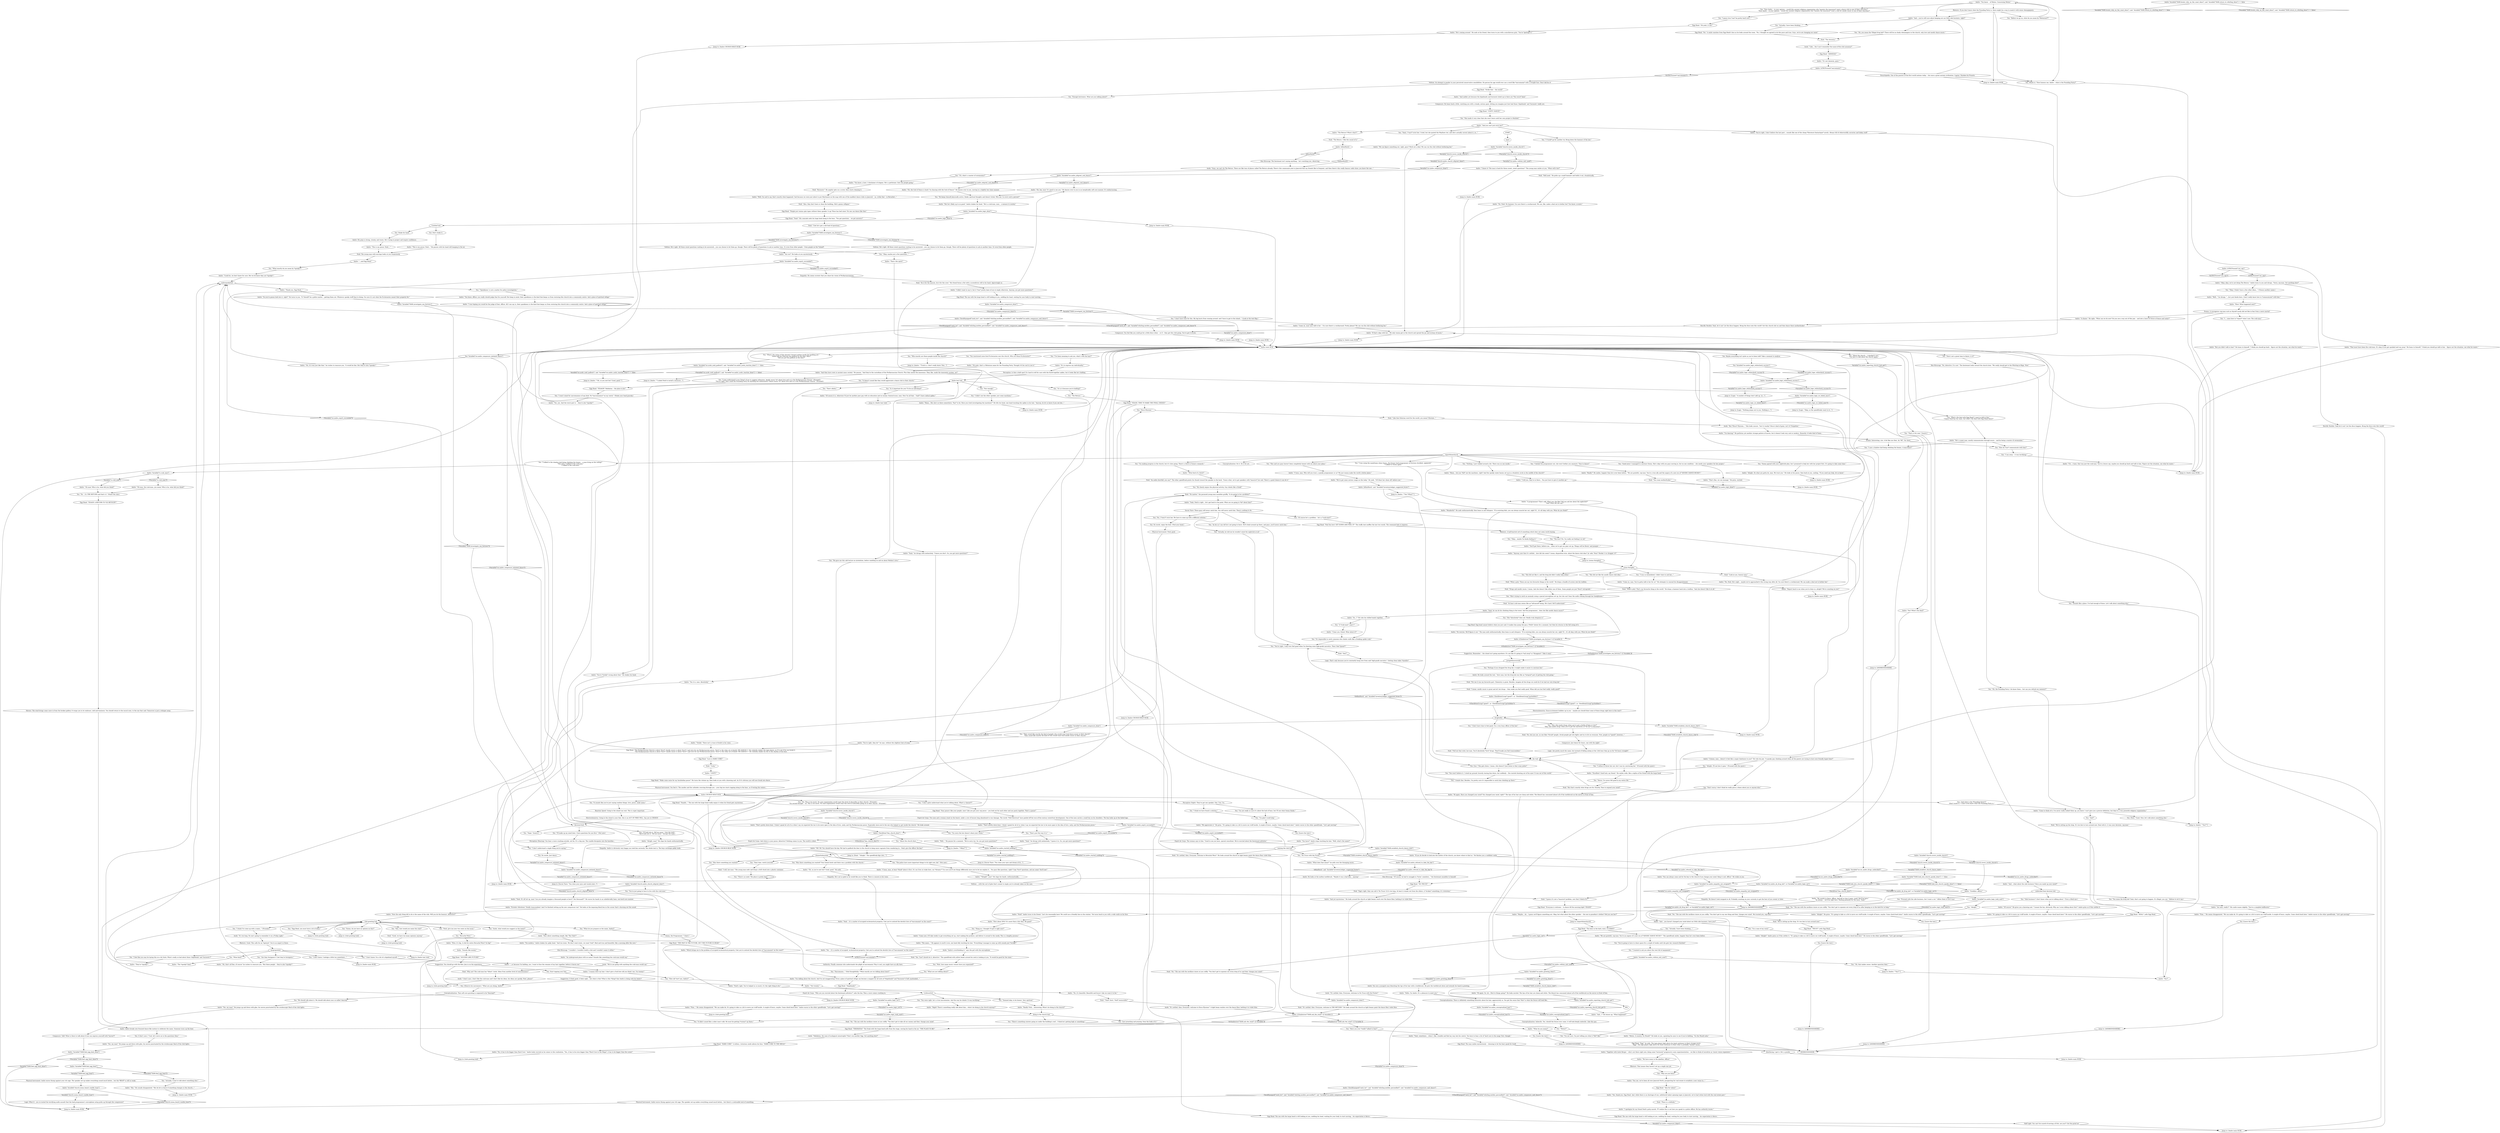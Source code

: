 # ICE / ANDRE
# Talking to the speedfreaks' leader
# ==================================================
digraph G {
	  0 [label="START"];
	  1 [label="input"];
	  2 [label="Andre: \"Come on, man. You've gotta talk to her for us!\" He attempts to conceal his disappointment."];
	  3 [label="Andre: \"Oh, so you've met her? Good, good.\" He nods."];
	  4 [label="Andre: \"And... you haven't changed your mind about our little side business, have you?\""];
	  5 [label="You: \"I think I've come up with a name...\" (Proceed.)"];
	  6 [label="Acele: \"Like... the I-can't-remember-the-name-of-the-club amnesia?\""];
	  7 [label="Acele: \"Andre's overthinking it,\" says the girl with the microphone."];
	  8 [label="Acele: \"It's settled, then. Everyone, welcome to Disco Elysium!\" A light beam washes over the dance floor, bathing it in violet blue."];
	  9 [label="You: \"We should talk about it. We should talk about your so-called 'dancing'.\""];
	  10 [label="Egg Head: \"Make some noise for my Insulindian posse!\" He turns the volume up, then looks at you with a knowing nod. As if it's obvious you will now break into dance."];
	  11 [label="You: Maybe everything isn't quite as you've been told? Take a moment to analyse."];
	  12 [label="You: Variable[\"ice.andre_logic_whitecheck_success\"]"];
	  13 [label="Variable[\"ice.andre_logic_whitecheck_success\"]", shape=diamond];
	  14 [label="!(Variable[\"ice.andre_logic_whitecheck_success\"])", shape=diamond];
	  15 [label="You: \"I've been meaning to ask you, what's with the hair?\""];
	  16 [label="Jump to: [Andre: \"\"Mhm?\"\"]"];
	  17 [label="Egg Head: The one with the large head is still looking at you, nodding his head, waiting for your body to start moving... his expectation is fierce..."];
	  18 [label="Andre: Variable[\"TASK.investigate_sea_fortress\"]"];
	  19 [label="Variable[\"TASK.investigate_sea_fortress\"]", shape=diamond];
	  20 [label="!(Variable[\"TASK.investigate_sea_fortress\"])", shape=diamond];
	  21 [label="drughubbo"];
	  22 [label="Noid: \"The Return. I like the sound of it.\""];
	  23 [label="Andre: IsTaskActive(\"TASK.ask_the_wind\")--[[ Variable[ ]]"];
	  24 [label="IsTaskActive(\"TASK.ask_the_wind\")--[[ Variable[ ]]", shape=diamond];
	  25 [label="!(IsTaskActive(\"TASK.ask_the_wind\")--[[ Variable[ ]])", shape=diamond];
	  26 [label="You: \"As far as I can tell he's not going to leave. He'll climb around up there, and guys, you'll never catch him.\""];
	  27 [label="Andre: \"What kind of a hitch?\""];
	  28 [label="Andre: \"Yeah, he can do his climbing thing in the tower. And the programmer... does she like anodic dance music?\""];
	  29 [label="Andre: \"Ecstatic vibrations! Totally transcendent! And I've finished setting up the new compressor too!\" He looks at the imposing black box in the corner that's churning out the sound."];
	  30 [label="Andre: \"Goodbye, officer.\""];
	  31 [label="Andre: \"It's going to take us a bit to move our stuff inside. A couple of hours, maybe. Come check back later!\" He waves to the other speedfreaks. \"Let's get moving!\""];
	  32 [label="You: \"Egg Head, you must have a lot of ideas.\""];
	  33 [label="Jump to: [club greeting hub]"];
	  34 [label="Jump to: [club greeting hub]"];
	  35 [label="Conceptualization: There is definitely something futuristic about his hair, aggressively so. You get the sense that *this* is what the future will look like..."];
	  36 [label="You: \"What kind?\""];
	  37 [label="Egg Head: \"People just wanna spin tapes without them spookin' it up! Place has bad sines! No one can dance like that.\""];
	  38 [label="Andre: \"C'mon, man, at least *think* about it first. It's our lives at stake here, our *dreams!* I'm sure you'll see things differently once you've let me explain it... You guys like questions, right? Cops *love* questions, ask me some! You'll see!\""];
	  39 [label="Egg Head: \"The Perikarnassian Church is about *love*! Anodic music is about *love*! I got love for my Perikarnassian posse, *love* is the relay out of death! WE DANCE!!!\" He violently shakes the tape player, as if to see if he can break it.\n\"The Perikarnassian Church is about *love*! Anodic music is about *love*! I got love for my Perikarnassian posse, *love* is the relay out of death! WE DANCE!!!\" He violently shakes his fist to the rhythm of the beat."];
	  40 [label="Andre: \"I didn't want to say it, but it *was* pretty lame of you to imply otherwise. Anyway, you got more questions?\""];
	  41 [label="You: \"Are they foreigners? I bet they're foreigners.\""];
	  42 [label="Andre: \"They're *spooky*.\""];
	  43 [label="Andre: Variable[\"TASK.look_into_church_spooks_done\"] == false"];
	  44 [label="Variable[\"TASK.look_into_church_spooks_done\"] == false", shape=diamond];
	  45 [label="!(Variable[\"TASK.look_into_church_spooks_done\"] == false)", shape=diamond];
	  46 [label="Andre: \"Of course it is, otherwise I'd just be another poor guy with no education and no money. General-issue, man. Now I'm all that -- *and* I have radical spikes.\""];
	  47 [label="Andre: \"Not twenty.\""];
	  48 [label="Andre: Variable[\"church.ravers_inside_church\"]"];
	  49 [label="Variable[\"church.ravers_inside_church\"]", shape=diamond];
	  50 [label="!(Variable[\"church.ravers_inside_church\"])", shape=diamond];
	  51 [label="Jump to: [Savoir Faire: \"You close your eyes and vacate your...\"]"];
	  52 [label="Andre: \"You know, a host. A declaimer of slogans. He's a performer. Gets the people going.\""];
	  53 [label="Andre: Variable[\"TASK.find_egg_beat\"]"];
	  54 [label="Variable[\"TASK.find_egg_beat\"]", shape=diamond];
	  55 [label="!(Variable[\"TASK.find_egg_beat\"])", shape=diamond];
	  56 [label="Andre: \"Oh, hey, man! It's good to see you.\" He dances over to you in an inexplicably soft-core manner. It's embarrassing."];
	  57 [label="Andre: \"Oh man! Who is he, what did you think?\""];
	  58 [label="Jump to: [reportthinechurch]"];
	  59 [label="You: \"Seemed okay, to be honest. Very spiritual.\""];
	  60 [label="You: \"I'm making progress in the church, but it's slow going. There's a hitch in Soona's research.\""];
	  61 [label="Andre: \"And you can't just evict her?\""];
	  62 [label="Andre: \"What do you mean?\""];
	  63 [label="Egg Head: Egg head cannot believe what you just said. It makes him pump the jam a *little* slower for a moment, but then he returns to the full swing of it."];
	  64 [label="You: \"Is it important for you? To be an individual?\""];
	  65 [label="You: \"I'm not sure, I'm just telling you what it *felt* like.\""];
	  66 [label="You: \"A *crab-man*, man!!!\""];
	  67 [label="Andre: \"I hear you, friend. What about it?\""];
	  68 [label="Noid: \"No.\" The one with the necklace stares at you coldly. \"You don't get to say one thing and then 'change your mind'. We trusted you, cop-man.\""];
	  69 [label="Andre: \"Too modern,\" Andre shakes his spiky head. \"And too ironic. We don't want ironic, we want *real*. Real and true and beautiful, like a morning after the rave.\""];
	  70 [label="Egg Head: \"HARD CORE!\" A witless, victorious smile adorns his face. \"HARD CORE TO THE MEGA!\""];
	  71 [label="Andre: \"An underground place with no name? Sounds like something the crab-man would say.\""];
	  72 [label="Noid: \"Why not? The crab-man has *ideas*, Acele. Ideas from another level of consciousness!\""];
	  73 [label="Andre: \"It's not Amnesia, guys.\""];
	  74 [label="Egg Head: \"AMNESIA!\""];
	  75 [label="Andre: \"What does that mean?\" he yells over the thumping music."];
	  76 [label="Noid: \"Yes, *you* should do it, detective.\" The speedfreak with yellow beads around his neck is looking at you. \"It would be good for the sines.\""];
	  77 [label="You: \"Narcomania...\" (Nod thoughtfully.) \"What exactly are we talking about here?\""];
	  78 [label="Noid: \"Place is a shithole.\""];
	  79 [label="You: \"Enough histrionics. What are you talking about?\""];
	  80 [label="Physical Instrument: You feel it. The anodes and the cathodes coursing through you -- your big toe starts tapping along to the bass, as if testing the waters..."];
	  81 [label="You: \"I don't quite understand what you're talking about. What's a *posse*?\""];
	  82 [label="You: \"It sounds like you're just saying random things: love, posse, make noise.\""];
	  83 [label="Jump to: [Andre CHURCH BEAT HUB]"];
	  84 [label="Jump to: [Andre CHURCH BEAT HUB]"];
	  85 [label="Andre: \"Be careful in there, officer. And tell us how it goes, yeah? We'll be here.\"\n\"As always -- we'll be right here. Waiting patiently for the news. Yeah!\""];
	  86 [label="Jump to: [Andre main HUB]"];
	  87 [label="Jump to: [Andre main HUB]"];
	  88 [label="ANDREENDSHERE"];
	  89 [label="Andre: Variable[\"ice.andre_empathy_not_resigned\"]"];
	  90 [label="Variable[\"ice.andre_empathy_not_resigned\"]", shape=diamond];
	  91 [label="!(Variable[\"ice.andre_empathy_not_resigned\"])", shape=diamond];
	  92 [label="Andre: \"Oh! Oh! You should have the key. We had to padlock the door to the church to keep more vagrants from wandering in... Noid, give the officer the key!\""];
	  93 [label="You: \"How old *are* you, Andre?\""];
	  94 [label="You: \"Soona agreed with your nightclub plan, but I promised to help her with her project first. It's going to take some time.\""];
	  95 [label="You: \"Nothing. I just walked around a bit. There was no one inside.\""];
	  96 [label="Jump to: [Andre main HUB]"];
	  97 [label="Suggestion: Remember -- the island isn't going anywhere. It's not like it's going to *sail away* or *disappear*. Take it easy!"];
	  98 [label="Egg Head: \"YEAGH! A RETURN TO *LE RETOUR*!\""];
	  99 [label="Jump to: [Logic: \"Okay, so the speedfreaks want to st...\"]"];
	  100 [label="Andre: \"Uh... c'mon, that was just the crab-man. You're a brave cop, maybe you should go back and talk to him. Figure out the situation, see what he wants.\""];
	  101 [label="Andre: He looks around the tent. \"Aww man, but the drug lab was like an *integral* part of getting the club going.\""];
	  102 [label="You: \"She did not like the anodic dance club idea.\""];
	  103 [label="Andre: \"No, Noid. He's right... maybe we've approached it the wrong way after all. I'm sure there's a workaround. We can make a deal not to bother her.\""];
	  104 [label="You: \"I'm not really so sure it's about the lack of bass, but I'll see what Soona thinks.\""];
	  105 [label="Egg Head: The man smiles mysteriously -- choosing to let the beat speak for itself."];
	  106 [label="Andre: \"Yeah -- it's a matter of occupied ecclesiastical property. I bet you've noticed the derelict hive of *narcomania* on the coast?\""];
	  107 [label="Egg Head: \"No.\" A smile vanishes from Egg Head's face as he looks around the room. \"No, I thought we agreed to do this pure and true. Guys, we're not changing our mind.\""];
	  108 [label="Egg Head: \"DEAL!\" yells Egg Head."];
	  109 [label="You: \"Hang on, I thought I'd get it right now?\""];
	  110 [label="You: \"Soona, do you have an opinion on this?\""];
	  111 [label="Noid: \"Like that Dolorian word for the world, you mean? Elysium...\""];
	  112 [label="Acele: \"But *Disco* Elysium...\" She looks unsure. \"Isn't it wacky? Disco's kind of gone, isn't it? Forgotten.\""];
	  113 [label="Egg Head: \"SOUNDS LIKE FUTURE!\""];
	  114 [label="Andre: \"Now the only thing left to do is the name of the club. Will you do the honours, detective?\""];
	  115 [label="Andre: \"I apologize for my friend Noid's potty-mouth. *I* realize this is not how you speak to a police officer. He has authority issues.\""];
	  116 [label="Andre: \"And sadder yet because the dopeheads and burnouts holed up in there are *the worst* kind.\""];
	  117 [label="Egg Head: \"Love is HARD CORE!\""];
	  118 [label="You: \"I'm sorry the law doesn't share your vision.\""];
	  119 [label="prepreprebuh"];
	  120 [label="You: \"I don't know, I'm a bit of a dopehead myself...\""];
	  121 [label="Jump to: [Andre: \"\"Yes?\"\"]"];
	  122 [label="Andre: \"That's pretty down-beat. I think I speak for all of us when I say we expected the law to be more open to the idea of love, unity, and the Perikarnassian posse. Especially since you're the one who helped us get inside the church.\" He looks around."];
	  123 [label="Jump to: [Andre main HUB]"];
	  124 [label="Andre: \"I tell you, they're in there... You just have to give it another go.\""];
	  125 [label="Andre: Variable[\"TASK.investigate_sea_fortress\"]"];
	  126 [label="Variable[\"TASK.investigate_sea_fortress\"]", shape=diamond];
	  127 [label="!(Variable[\"TASK.investigate_sea_fortress\"])", shape=diamond];
	  128 [label="You: \"I kicked the programmer out, she won't bother you anymore. Time to dance!\""];
	  129 [label="Andre: \"Really?\" He smiles, happier than he's ever been before. \"We are grateful, cop-man. You're a true ally and the augury of a new era of *ANODIC DANCE MUSIC*.\""];
	  130 [label="Noid: \"You crazy motherfucker.\""];
	  131 [label="Andre: \"Hi again. Have you changed your mind? You changed your mind, right?\" The tips of his hair are sharp and white. The bleach has consumed almost all of the toothbrush on the mirror in front of him."];
	  132 [label="You: \"Just preaching and praying, from the looks of it.\""];
	  133 [label="Noid: \"Egg's right, they can call it 'No Truce' if it's too long. At least it stands out from the others, it *evokes* something, it's victorious.\""];
	  134 [label="You: Start tapping your foot."];
	  135 [label="Andre: His grip is strong, sweaty, and warm. He's trying to project and inspire confidence."];
	  136 [label="You: \"I'll make up my mind later. I have questions for you first.\" (Not now.)"];
	  137 [label="Andre: \"That's the spirit!\""];
	  138 [label="Esprit de Corps: The woman says to him: \"Good to see you here, special consultant. We're worried about the lieutenant-yefreitor.\""];
	  139 [label="Andre: \"Yeah,\" he shrugs with melancholy. \"I guess it is. So, you got more questions?\""];
	  140 [label="Andre: Variable[\"ice.andre_refused_to_take_the_key\"]"];
	  141 [label="Variable[\"ice.andre_refused_to_take_the_key\"]", shape=diamond];
	  142 [label="!(Variable[\"ice.andre_refused_to_take_the_key\"])", shape=diamond];
	  143 [label="Andre: \"I wanna show my hair: I don't give a fuck how old you think I am. I'm twenty!\""];
	  144 [label="Andre: \"Hmm... But she's in there somewhere, *has* to be. Have you tried investigating the machines?\" He tilts his head, one hand touching the spikes in his hair. \"Anyway, do let us know if you see her...\""];
	  145 [label="Andre: Variable[\"ice.andre_logic_wc_failed_once\"]"];
	  146 [label="Variable[\"ice.andre_logic_wc_failed_once\"]", shape=diamond];
	  147 [label="!(Variable[\"ice.andre_logic_wc_failed_once\"])", shape=diamond];
	  148 [label="Logic: That's only because you're constantly hung over from said 'high-grade narcotics'. Getting clean takes *months*."];
	  149 [label="Composure: Talk? What is there to talk about if you can express yourself with *moves*?"];
	  150 [label="decision1hub"];
	  151 [label="Kim Kitsuragi: The lieutenant isn't saying anything -- he's watching you, observing."];
	  152 [label="Noid: \"*And* short. *And* memorable!\""];
	  153 [label="Kim Kitsuragi: \"Of course, he had to smuggle in 'furies' somehow...\" the lieutenant mumbles to himself."];
	  154 [label="You: \"I refuse to throw her out, but I can try convincing her.\" (Proceed with the quest.)"];
	  155 [label="Jump to: [Andre: \"\"Oh, so you met her? Good, good.\"\"]"];
	  156 [label="Egg Head: The one with the large head is still looking at you, nodding his head, waiting for your body to start moving..."];
	  157 [label="Jump to: [Andre main HUB]"];
	  158 [label="Andre: \"Really? Huh... interesting. What's he doing in the church?\""];
	  159 [label="You: \"Don't worry, I don't think he really gives a damn about you or anyone else.\""];
	  160 [label="Rhetoric: A half-hearted sell of something which does not seem worth buying."];
	  161 [label="Physical Instrument: Feels good."];
	  162 [label="Andre: Variable[\"ice.andre_altgreet_cool_dance\"]"];
	  163 [label="Variable[\"ice.andre_altgreet_cool_dance\"]", shape=diamond];
	  164 [label="!(Variable[\"ice.andre_altgreet_cool_dance\"])", shape=diamond];
	  165 [label="Andre: \"Hello, I'm Andre. It's a pleasure to meet you.\""];
	  166 [label="Composure: He leans back a little, watching you with a steady, serious gaze, letting you imagine just how bad those 'dopeheads' and 'burnouts' really are."];
	  167 [label="Andre: \"I knew it! The man is back for those sweet, sweet questions!\" The young man smiles at you. \"What will it be?\""];
	  168 [label="Jump to: [ANDREENDSHERE]"];
	  169 [label="You: \"Actually, I have been thinking....\""];
	  170 [label="Noid: \"No.\" The one with the necklace stares at you coldly. \"You don't get to take all our money and then 'change your mind'."];
	  171 [label="Egg Head: \"TRUST!\" yells Egg Head."];
	  172 [label="You: [Leave the tent.]"];
	  173 [label="You: \"Proceed with the side business, but I want a cut.\" (Allow them to set it up.)"];
	  174 [label="Andre: \"Aw man, really?!\" His smile wanes slightly. \"You're a complete ballbuster.\""];
	  175 [label="club greeting hub"];
	  176 [label="You: (Observe his movement.) \"What are you doing, Andre?\""];
	  177 [label="Andre: \"Together with Acele Berger -- who's out there right now, doing some *seriously* progressive sonic experimentation -- we like to think of ourselves as 'music venue organizers.'\""];
	  178 [label="Andre: \"Well, I'm sad to say, that's exactly what happened. Sad because we were just about to put Martinaise on the map with one of the maddest dance clubs in Jamrock -- no, strike that -- in Revachol...\""];
	  179 [label="Andre: \"You know, officer, you really should judge that for yourself. But keep in mind, their spookiness is the kind that keeps us from restoring this church into a community centre. And a place of spiritual refuge.\""];
	  180 [label="You: \"Okay, maybe just a few questions...\""];
	  181 [label="You: \"What's the status of the church? I haven't gotten inside the building yet.\"\n\"Acele told me Noid put the padlock on the door. Why?\"\n\"Did you put the padlock on the door?\"
"];
	  182 [label="Jump to: [Andre CHURCH BEAT HUB]"];
	  183 [label="Andre: \"Hmm... but you *did* see the machines, right? And the spooky water basins set up in a ritualistic circle in the middle of the church?\""];
	  184 [label="Andre: \"Oh man, the crab-man, you mean! Who is he, what did you think?\""];
	  185 [label="Andre: IsTHCPresent(\"art_cop\")"];
	  186 [label="IsTHCPresent(\"art_cop\")", shape=diamond];
	  187 [label="!(IsTHCPresent(\"art_cop\"))", shape=diamond];
	  188 [label="Andre: Variable[\"ice.andre_greeting_done\"]"];
	  189 [label="Variable[\"ice.andre_greeting_done\"]", shape=diamond];
	  190 [label="!(Variable[\"ice.andre_greeting_done\"])", shape=diamond];
	  191 [label="You: \"What's the deal with Egg Head? I want to talk to him.\"\n\"I know Noid has his sines, but what's the deal with Egg Head there?\""];
	  192 [label="You: \"About the church... I checked it out.\"\n\"I'm here to talk about the church again.\""];
	  193 [label="Jump to: [Andre main HUB]"];
	  194 [label="Noid: \"For me it was my favourite part. Chemistry is great. Besides, imagine all the drugs we could do if we had our own drug lab.\""];
	  195 [label="You: \"I *could* go for another try. Bring down the hammer of the law.\""];
	  196 [label="Andre: \"No, Noid. No hammer. I'm sure there's a workaround. We can, like, make a deal not to bother her? You know, co-exist.\""];
	  197 [label="You: \"You're going to have to share space for a couple of weeks until she gets her research finished.\""];
	  198 [label="You: \"I don't have time to feel good, I'm a very busy officer of the law.\""];
	  199 [label="Noid: \"See?\""];
	  200 [label="Andre: Variable[\"TASK.locate_ruby_on_the_coast_done\"]  and  Variable[\"TASK.return_to_whirling_done\"] == false"];
	  201 [label="Variable[\"TASK.locate_ruby_on_the_coast_done\"]  and  Variable[\"TASK.return_to_whirling_done\"] == false", shape=diamond];
	  202 [label="!(Variable[\"TASK.locate_ruby_on_the_coast_done\"]  and  Variable[\"TASK.return_to_whirling_done\"] == false)", shape=diamond];
	  203 [label="Kim Kitsuragi: \"No, detective. It is not.\" The lieutenant looks toward the church door. \"We really should get to the Whirling-in-Rags. Now.\""];
	  204 [label="Andre: \"Yes -- it's a matter of occupied  ecclesiastical property. I bet you've noticed the derelict hive of *narcomania* on the coast?\""];
	  205 [label="You: \"It doesn't sound like they would appreciate a dance club in their church.\""];
	  206 [label="soona thoughts"];
	  207 [label="dec hub"];
	  208 [label="undecided final decision hub"];
	  209 [label="Noid: \"No.\" The one with the necklace stares at you coldly. \"You don't get to squeeze out every drop of us and then 'change your mind'.\""];
	  210 [label="Andre: \"Alright!\" He grins. \"It's going to take us a bit to move our stuff inside. A couple of hours, maybe. Come check back later!\" Andre waves to the other speedfreaks. \"Let's get moving!\""];
	  211 [label="Acele: \"We're not going with anything the crab-man would say.\""];
	  212 [label="Andre: Andre breaks into frenzied dance-like motion to celebrate the name. Someone turns up the beat."];
	  213 [label="You: Shake his hand."];
	  214 [label="Andre: \"This is my posse: Noid....\""];
	  215 [label="Volition: An attempt to pander to your perceived conservative sensibilities. No person his age would ever use a word like *narcomania* with a straight face. Don't fall for it!"];
	  216 [label="You: \"I'll look into it. Tell me more.\" (Get the task.)\n\"We'll look into it. Tell me more.\" (Accept the task.)"];
	  217 [label="Empathy: Andre is obviously very happy you took him seriously. The whole tent is. The boys exchange giddy looks."];
	  218 [label="Volition: He's right. All those sweet questions waiting to be answered... you can choose to let them go, though. There will be plenty of questions to ask at another time. Or even from other people."];
	  219 [label="You: \"No. This is too much. No sane organization would want this level of absurdity in their church.\" (Proceed.)\n\"On second thought -- no. This is too much. No sane organization would want this level of absurdity going on in their church.\" (Proceed.)"];
	  220 [label="Noid: \"Do it for the masses, do it for the crew.\" His friend forms a fist with a screwdriver still in his hand. Approvingly so."];
	  221 [label="Jump to: [Logic: \"A number of things don't add up. Le...\"]"];
	  222 [label="Andre: \"Hm.\" He sounds disappointed. \"But do let us know if something changes in the church...\""];
	  223 [label="You: \"Good news! I managed to convince Soona. She's okay with you guys moving in, but on one condition -- she needs your speakers for her project.\""];
	  224 [label="Andre: \"But he's likely up to no good.\" Andre shakes his head. \"He's a crab-man, man... a menace to society.\""];
	  225 [label="Noid: \"What a pity! Those are my two favourite things in the world.\" He drops a bundle of screws into his toolbox."];
	  226 [label="justgetthisoverwith"];
	  227 [label="Noid: \"No, but you see, no one likes *drunk* people, drunk people get into fights and try to hit on everyone. Now, people on *speed*, however...\""];
	  228 [label="You: \"Now's not a great time to dance, is it?\""];
	  229 [label="You: \"Who exactly are these people inside the church?\""];
	  230 [label="Andre: \"Oh yeah, that's a Meteoran name for the Founding Party. Thought it'd be cool to use it.\""];
	  231 [label="Empathy: He's not as glad as he would like you to think. There is concern in his voice."];
	  232 [label="Jump to: [ANDREENDSHERE]"];
	  233 [label="Andre: \"Come now, it'll take weeks to get everything set up, start making the produce, and deliver it around to the needy. This is a lengthy process.\""];
	  234 [label="Andre: \"No, it has to be bigger than Hard Core.\" Andre looks worried as he comes to this realization. \"Yes, it has to be even bigger than *Hard Core to the Mega*, it has to be bigger than the scene!\""];
	  235 [label="Jump to: [club greeting hub]"];
	  236 [label="Esprit de Corps: And where is your posse, detective? Nothing comes to you. The world is silent."];
	  237 [label="Andre: \"You see, we've been all over Jamrock North, prospecting for real estate to establish a new venue in...\""];
	  238 [label="Noid: \"I will, law-man.\" The young man nods and drops a drill chuck into a plastic container."];
	  239 [label="Esprit de Corps: Two men and a woman stand on the beach, under a row of houses long abandoned to war damage. The words \"Feld Electrical\" have peeled off the turn-of-the-century waterfront development. One of the men carries a small boy on his shoulders. The boy looks up at the faded logo."];
	  240 [label="You: \"That's just the way it is.\""];
	  241 [label="Andre: \"Well...\" He pauses for a moment. \"We're sorry too. So, you got more questions?\""];
	  242 [label="Andre: Variable[\"ice.andre_composure_initiated_dance\"]"];
	  243 [label="Variable[\"ice.andre_composure_initiated_dance\"]", shape=diamond];
	  244 [label="!(Variable[\"ice.andre_composure_initiated_dance\"])", shape=diamond];
	  245 [label="Andre: \"Yes, yes. And the worst part is -- they're also *spooky*.\""];
	  246 [label="Jump to: [Andre hair hub]"];
	  247 [label="You: \"Actually, he told me he wouldn't mind the nightclub at all.\""];
	  248 [label="Andre: Variable[\"ice.andre_composure_done\"]"];
	  249 [label="Variable[\"ice.andre_composure_done\"]", shape=diamond];
	  250 [label="!(Variable[\"ice.andre_composure_done\"])", shape=diamond];
	  251 [label="Electrochemistry: Going to the island is your fate, this is an ACT OF FREE WILL. Say yes to CHOICE!"];
	  252 [label="You: \"How do *you* communicate with him?\""];
	  253 [label="Jump to: [Andre main HUB]"];
	  254 [label="Andre: Variable[\"church.soona_heard_rumble_hum\"]"];
	  255 [label="Variable[\"church.soona_heard_rumble_hum\"]", shape=diamond];
	  256 [label="!(Variable[\"church.soona_heard_rumble_hum\"])", shape=diamond];
	  257 [label="You: \"I... came here to *report* what I saw. The crab-man.\""];
	  258 [label="You: \"She *absolutely* does not. Really truly despises it.\""];
	  259 [label="Noid: \"I guess it's not a *massive* problem, now that I think of it.\""];
	  260 [label="You: \"Okay... maybe I'm kinda feeling it.\""];
	  261 [label="Noid: \"But that's exactly what drugs are for. Exactly. Time to expand your mind!\""];
	  262 [label="Jump to: [Andre CHURCH BEAT HUB]"];
	  263 [label="Andre: \"You know -- of Meteo. Concerning Meteo.\""];
	  264 [label="You: (Nod.) \"Good. Now, let's talk about something else.\""];
	  265 [label="You: \"That's idiotic.\""];
	  266 [label="Noid: \"No.\" The one with the necklace stares at you coldly. \"You don't get to squeeze out every drop of us after keeping us in the dark for so long.\""];
	  267 [label="Andre: \"How about 50%? It's more than a fair deal. We good?\""];
	  268 [label="Suggestion: It feels good, it feels right... but what is this? What is this *thing* that Andre is doing with his limbs?!"];
	  269 [label="Interfacing: I get it. He's a puzzle."];
	  270 [label="Andre: \"The *spooky* kind.\""];
	  271 [label="You: \"'Spookiness' is not a matter for police investigation.\""];
	  272 [label="Andre: CheckEquipped(\"neck_tie\")  and  Variable[\"whirling.necktie_personified\"]  and  Variable[\"ice.andre_composure_said_dance\"]"];
	  273 [label="CheckEquipped(\"neck_tie\")  and  Variable[\"whirling.necktie_personified\"]  and  Variable[\"ice.andre_composure_said_dance\"]", shape=diamond];
	  274 [label="!(CheckEquipped(\"neck_tie\")  and  Variable[\"whirling.necktie_personified\"]  and  Variable[\"ice.andre_composure_said_dance\"])", shape=diamond];
	  275 [label="Andre: Variable[\"ice.andre_esprit_succeeded\"]"];
	  276 [label="Variable[\"ice.andre_esprit_succeeded\"]", shape=diamond];
	  277 [label="!(Variable[\"ice.andre_esprit_succeeded\"])", shape=diamond];
	  278 [label="Andre: Variable[\"ice.acele_noid_padlock\"]  and  Variable[\"ice.andre_acele_reaction_done\"] == false"];
	  279 [label="Variable[\"ice.acele_noid_padlock\"]  and  Variable[\"ice.andre_acele_reaction_done\"] == false", shape=diamond];
	  280 [label="!(Variable[\"ice.acele_noid_padlock\"]  and  Variable[\"ice.andre_acele_reaction_done\"] == false)", shape=diamond];
	  281 [label="Andre: CheckItemGroup(\"speed\")  or  CheckItemGroup(\"pyrholidon\")"];
	  282 [label="CheckItemGroup(\"speed\")  or  CheckItemGroup(\"pyrholidon\")", shape=diamond];
	  283 [label="!(CheckItemGroup(\"speed\")  or  CheckItemGroup(\"pyrholidon\"))", shape=diamond];
	  284 [label="Acele: \"Guys, we can't do The Return. There are like tons of places called The Return already. There's this communist joint in Jamrock that my friends like to frequent, and then there's this really famous radio show, you know the one...\""];
	  285 [label="Jump to: [Andre: \"\"I asked Noid to install a measure...\"]"];
	  286 [label="Jump to: [Andre: \"\"Truth is, I don't really know. Non...\"]"];
	  287 [label="Andre: \"He's a quiet man, mostly communicates through music... and by being a master of ceremonies.\""];
	  288 [label="You: \"Yeah, I *can't* evict her. I tried, but she quoted the Wayfarer Act, and she's actually correct about it, so...\""];
	  289 [label="Andre: \"We can figure something out, right, guys? Work out a deal. We can run the club without bothering her.\""];
	  290 [label="Andre: \"Excellent! Good luck, my friend.\" He smiles wide, like a replica of his friend with the large head."];
	  291 [label="Noid: \"What a pity! That's my favourite thing in the world.\" He drops a hammer back into a toolbox. \"And she doesn't like it at all.\""];
	  292 [label="Drama: A courageous cop-man such as thyself surely did not flee in fear from a mere mortal!"];
	  293 [label="Noid: \"No matter,\" the paranoid young man mumbles gruffly. \"Is he going to be a problem?\""];
	  294 [label="Andre: \"You'll get there, believe me... when we've got our gear set up. Things will be flowin' and pumpin'...\""];
	  295 [label="Savoir Faire: These guys will never catch him. You will never catch him. There's nothing to do."];
	  296 [label="Andre: \"No worries. We'll figure it out.\" The man nods enthusiastically, then leans in and whispers: \"If co-existing fails, you can always muscle her out, right? If... it's all okay with you. What do you think?\""];
	  297 [label="Andre: \"We appreciate it.\" He grins. \"It's going to take us a bit to move our stuff inside. A couple of hours, maybe. Come check back later!\" Andre waves to the other speedfreaks. \"Let's get moving!\""];
	  298 [label="Noid: \"Pull out that stick, law-man. You'd absolutely *love* drugs. They'll make you feel transcendent.\""];
	  299 [label="Andre: \"Yes?\""];
	  300 [label="Andre: \"Meteo. A country. On Mundi?\" He looks at you, squinting his eyes to see if you're kidding. \"On the Mundi isola.\""];
	  301 [label="Andre hair hub"];
	  302 [label="Jump to: [soona thoughts]"];
	  303 [label="Andre: Variable[\"ice.ice_andre_drugs_undecided\"]"];
	  304 [label="Variable[\"ice.ice_andre_drugs_undecided\"]", shape=diamond];
	  305 [label="!(Variable[\"ice.ice_andre_drugs_undecided\"])", shape=diamond];
	  306 [label="You: [Leave the tent.]"];
	  307 [label="Acele: \"Yekokataa, the zone of ecological catastrophe? That's too morbid, Egg. Got anything else?\""];
	  308 [label="You: \"Disco Elysium.\""];
	  309 [label="Andre: \"...and Egg Head.\""];
	  310 [label="Egg Head: \"Also for talent!\""];
	  311 [label="Egg Head: \"Dopeheads!\""];
	  312 [label="Perception: Is that a bald spot? It's hard to tell for sure with the fused-together spikes, but it looks like he's balding."];
	  313 [label="Jump to: [Noid: \"\"Alright.\" The speedfreak dips into...\"]"];
	  314 [label="Andre: \"Alright. Do what you gotta do, man. We trust you.\" He looks at his posse, then back at you, smiling. \"If you need any help, let us know.\""];
	  315 [label="Andre: CheckEquipped(\"neck_tie\")  and  Variable[\"whirling.necktie_personified\"]  and  Variable[\"ice.andre_composure_said_dance\"]"];
	  316 [label="CheckEquipped(\"neck_tie\")  and  Variable[\"whirling.necktie_personified\"]  and  Variable[\"ice.andre_composure_said_dance\"]", shape=diamond];
	  317 [label="!(CheckEquipped(\"neck_tie\")  and  Variable[\"whirling.necktie_personified\"]  and  Variable[\"ice.andre_composure_said_dance\"])", shape=diamond];
	  318 [label="Half Light: You can't be scared of moving a lil bit, are you?! Get the grind on!"];
	  319 [label="Andre: \"Yeah, sometimes... when I, like, stumble and find my way into his centre. You have to hear a lot of 'hard core to the mega' first, though.\""];
	  320 [label="Andre: \"And...?\" He tenses up. \"What happened?\""];
	  321 [label="Andre: \"But you didn't talk to him?\" He hums to himself. \"I think you should go back -- figure out the situation, see what he wants.\""];
	  322 [label="Andre: \"Maybe... uh... I guess we'll figure something out. Okay, but what about the other spooker -- the one in grandma's clothes? Did you see her?\""];
	  323 [label="You: \"I think we have found a solution.\""];
	  324 [label="Andre: \"Yeah, Noid is right... let's get back to the point. What are we going to *do* about him?\""];
	  325 [label="You: \"It's impossible to catch someone who climbs walls like a freaking spider-crab.\""];
	  326 [label="You: \"I was so intimidated, I didn't dare to ask her...\""];
	  327 [label="You: \"Before we go on, what do you mean by *Meteoran*?\""];
	  328 [label="Jump to: [Andre: \"\"Yes?\"\"]"];
	  329 [label="You: \"And?\""];
	  330 [label="You: \"You were right, he's a true narcomaniac. And the way he climbs! It was terrifying.\""];
	  331 [label="Andre: \"Alright!\" Andre grins as if this settles it. \"It's going to take us a bit to move our stuff inside. A couple of hours, maybe. Come check back later!\" He waves to the other speedfreaks. \"Let's get moving!\""];
	  332 [label="Andre: \"And... what about the side business? Have you made up your mind?\""];
	  333 [label="Andre: \"Of course!\" He gives you a knowing nod. \"I meant the bar, obviously. Why am I even talking about this?\" Andre grins as if this settles it."];
	  334 [label="Jump to: [ANDREENDSHERE]"];
	  335 [label="You: \"Acele, what would you suggest as the name?\""];
	  336 [label="naming the club hub"];
	  337 [label="You: \"No Truce with the Furies.\""];
	  338 [label="Acele: \"It's settled, then. Everyone, welcome to No Truce with the Furies!\""];
	  339 [label="Andre: \"Yes, my man!\" He jumps up and down with glee, his moves punctuated by the stroboscopic flash of the club lights."];
	  340 [label="Conceptualization: Imbecilic. Yes, should the future ever come, it will look deeply imbecilic. Like this guy."];
	  341 [label="Andre: \"Yes, thank you, Egg Head. And, while there is no shortage of raw, unfettered talent spinning tapes in Jamrock, we've had rotten luck with the real estate part.\""];
	  342 [label="Andre: \"I'm talking about the church. And I'm not exaggerating! Even a place of spiritual refuge can become a magnet for all sorts of *dopeheads* and *burnouts* if left unattended...\""];
	  343 [label="andrespookyhub"];
	  344 [label="You: \"You mentioned some kind Ecclesiastes own the church. Who are these Ecclesiastes?\""];
	  345 [label="Noid: \"I bet he's got a shit-load of questions.\""];
	  346 [label="Andre: \"UNITY!\""];
	  347 [label="Andre: \"You're right, they do!\" he says, without the slightest hint of irony."];
	  348 [label="Andre: Variable[\"ice.andre_esprit_succeeded\"]"];
	  349 [label="Variable[\"ice.andre_esprit_succeeded\"]", shape=diamond];
	  350 [label="!(Variable[\"ice.andre_esprit_succeeded\"])", shape=diamond];
	  351 [label="Egg Head: \"Oh yeah, it can!\""];
	  352 [label="Andre: \"He's coming around.\" He nods at his friend, then turns to you with a mischievous grin: \"You're *getting* it.\""];
	  353 [label="Andre: Variable[\"ice.andre_logic_whitecheck_success\"]"];
	  354 [label="Variable[\"ice.andre_logic_whitecheck_success\"]", shape=diamond];
	  355 [label="!(Variable[\"ice.andre_logic_whitecheck_success\"])", shape=diamond];
	  356 [label="You: \"I don't know, I indulge a little too sometimes...\""];
	  357 [label="doing in the church hub"];
	  358 [label="Composure: You feel like you could go for a little disco when -- or if -- they get this club going. You've got it in you."];
	  359 [label="Physical Instrument: Audio waves thump against your rib cage. The speaker set-up makes everything sound much better... but the *BEAT* is still so weak."];
	  360 [label="Logic: What if... you re-routed the terrifying audio assault that the lead programmer's microphone setup picks up through this compressor?"];
	  361 [label="You: \"She did not like it, and the drug lab didn't really help either.\""];
	  362 [label="Noid: \"I mean, anodic music is great and all, but drugs -- they make you feel really good. When did you last feel really, really good?\""];
	  363 [label="You: \"Hey, who needs drugs when you've got a bottle of beer or two?\"\n\"Hey, who needs drugs when you've got the mysteries of *Al Gul* to discover?\""];
	  364 [label="Rhetoric: That means they haven't set up a single one yet."];
	  365 [label="Andre: \"You can always come ask for the key to the church if you change your mind. Keep it cool, officer.\" He winks at you."];
	  366 [label="You: \"There's something sinister going on under the building's roof... I think he's getting high or something.\""];
	  367 [label="You: \"I'm a man of my word.\""];
	  368 [label="You: \"You mean the drug lab? Yeah, that's not going to happen. It's illegal, you see.\" (Refuse to set it up.)"];
	  369 [label="Andre: \"Noid!\" Andre turns to his friend. \"Let's be reasonable here! We could use a friendly face in the station.\" He turns back to you with a wide smile on his face."];
	  370 [label="You: [Leave the tent.]"];
	  371 [label="You: \"Kim, how would you name the club?\""];
	  372 [label="Andre: \"And yet mysterious.\" He looks around the church as light beams wash over the dance floor, bathing it in violet blue."];
	  373 [label="You: Don't shake it."];
	  374 [label="Andre main HUB"];
	  375 [label="Volition: ...with the sort of glee that's meant to imply you've already taken on the case."];
	  376 [label="Andre: \"Alright, man!\" He claps his hands enthusiastically."];
	  377 [label="You: \"That's it for now.\" [Leave.]"];
	  378 [label="Empathy: He doesn't look resigned at all. Probably counting on your curiosity to get the best of you sooner or later."];
	  379 [label="Andre: Variable[\"church.ravers_inside_church\"]"];
	  380 [label="Variable[\"church.ravers_inside_church\"]", shape=diamond];
	  381 [label="!(Variable[\"church.ravers_inside_church\"])", shape=diamond];
	  382 [label="Jump to: [ANDREENDSHERE]"];
	  383 [label="Andre: \"Yes it is, man. Absolutely.\""];
	  384 [label="Andre: Variable[\"tc.crab_man\"]"];
	  385 [label="Variable[\"tc.crab_man\"]", shape=diamond];
	  386 [label="!(Variable[\"tc.crab_man\"])", shape=diamond];
	  387 [label="Jump to: [Andre main HUB]"];
	  388 [label="Andre: \"Yes, my man!\" He jumps up and down with glee, his moves punctuated by the stroboscopic flash of the club lights."];
	  389 [label="Volition: He's right. All those sweet questions waiting to be answered... you can choose to let them go, though. There will be plenty of questions to ask at another time. Or even from other people -- from people on the *island*."];
	  390 [label="Andre: \"Report back to me when you've done so, alright? We're counting on you!\""];
	  391 [label="Andre: Variable[\"TASK.find_egg_beat_done\"]"];
	  392 [label="Variable[\"TASK.find_egg_beat_done\"]", shape=diamond];
	  393 [label="!(Variable[\"TASK.find_egg_beat_done\"])", shape=diamond];
	  394 [label="Andre: \"Yeah. It's all set up, man! Can you already imagine a thousand people in here?! Ten thousand?!\" He waves his hands in an unbelievably lame, non-hard-core manner."];
	  395 [label="Andre: Variable[\"church.ravers_inside_church\"]"];
	  396 [label="Variable[\"church.ravers_inside_church\"]", shape=diamond];
	  397 [label="!(Variable[\"church.ravers_inside_church\"])", shape=diamond];
	  398 [label="You: \"I talked to the shadow-clad being climbing the beams -- a man living on the ceiling!\"\n\"This time, I talked to the crab-man.\"\n\"I talked to the crab-man.\""];
	  399 [label="You: \"Of course he's a problem -- he's a *crab-man*!\""];
	  400 [label="You: \"She made it very clear that she won't leave until her own project is finished.\""];
	  401 [label="Andre: \"If that's okay with her... We only wanna get in the church and spread the joy and ecstasy of music.\""];
	  402 [label="Andre: \"Right? There's something really odd about him... what's he doing in the church anyway?\""];
	  403 [label="You: \"The love? No, I'm really not feeling it at all.\""];
	  404 [label="You: \"Was there something you wanted?\""];
	  405 [label="You: (Mask it.) \"Now humour me, Andre -- what is the Founding Party?\""];
	  406 [label="You: \"Oh, you mean the *illegal drug lab*? There will be no shady shenanigans in the church, only love and anodic dance music.\""];
	  407 [label="You: \"Noid, give me your two cents on the issue.\""];
	  408 [label="Acele: \"I don't care, I don't like the crab-man and I don't like his ideas, his ideas are spooky. Next, please!\""];
	  409 [label="Jump to: [Andre main HUB]"];
	  410 [label="You: \"Why are you here?\""];
	  411 [label="Noid: \"Unity.\""];
	  412 [label="Egg Head: \"Your posse's like your people, man! Like you got your cop posse -- you look out for each other and you party together. That's a posse!\""];
	  413 [label="Jump to: [Andre main HUB]"];
	  414 [label="Andre: \"It's to express my individuality.\""];
	  415 [label="Jump to: [Logic: \"Nothing jumps out to you. Nothing o...\"]"];
	  416 [label="Andre: Variable[\"ice.andre_started_nodding\"]"];
	  417 [label="Variable[\"ice.andre_started_nodding\"]", shape=diamond];
	  418 [label="!(Variable[\"ice.andre_started_nodding\"])", shape=diamond];
	  419 [label="Composure: Just dance for hours, one with the night!"];
	  420 [label="Logic: Are pretty much the same, but instead of falling asleep at the 12th hour they go on for *24 hours straight*."];
	  421 [label="Andre: Variable[\"ice.andre_conceptualized_hair\"]"];
	  422 [label="Variable[\"ice.andre_conceptualized_hair\"]", shape=diamond];
	  423 [label="!(Variable[\"ice.andre_conceptualized_hair\"])", shape=diamond];
	  424 [label="Jump to: [Andre main HUB]"];
	  425 [label="Andre: \"C'mon, man. Who will you trust, a spooky programmer or us? We just wanna make the world a better place.\""];
	  426 [label="Andre: \"That must have been the crab-man. It's okay if you got spooked and ran away.\" He hums to himself. \"I think you should go talk to him -- figure out the situation, see what he wants.\""];
	  427 [label="Andre: \"Anyway, now that it's settled... how did she seem? I mean, disposition-wise, about the dance club idea? 'Ja' oder 'Nein'? Rockin' it or droppin' it?\""];
	  428 [label="Noid: \"Hell yeah.\" He picks up a small hammer and holds it out, ritualistically."];
	  429 [label="Andre: \"Oh, the God of Dance is back! I'm dancing with the God of Dance!\" He dances over to you, moving in a slightly less lame manner."];
	  430 [label="Andre: \"Come to think of it, I've never really looked them up, you know. I can't give you a precise definition, but they're a very powerful religious organization.\""];
	  431 [label="Andre: \"Hi again. So, uh... How're things going?\" He looks excited. The tips of his hair are sharp and white. The bleach has consumed almost all of the toothbrush on the mirror in front of him."];
	  432 [label="Andre: Variable[\"ice.andre_ok_drug_lab\"]  or Variable[\"ice.andre_logic_cut\"]"];
	  433 [label="Variable[\"ice.andre_ok_drug_lab\"]  or Variable[\"ice.andre_logic_cut\"]", shape=diamond];
	  434 [label="!(Variable[\"ice.andre_ok_drug_lab\"]  or Variable[\"ice.andre_logic_cut\"])", shape=diamond];
	  435 [label="Jump to: [ANDREENDSHERE]"];
	  436 [label="You: \"Side business? I don't know what you're talking about.\" (Turn a blind eye.)"];
	  437 [label="Andre: \"Fine...\" He seems disappointed. \"We can make do. It's going to take us a bit to move our stuff inside. A couple of hours, maybe. Come check back later.\" Andre waves to the other speedfreaks. \"Let's get moving!\""];
	  438 [label="Acele: \"How about something simple, like 'The Club'?\""];
	  439 [label="Acele: \"Sounds like money.\""];
	  440 [label="Andre: \"You're *totally* wrong about that.\" He shakes his head."];
	  441 [label="Andre CHURCH BEAT HUB"];
	  442 [label="Egg Head: \"YEAAGH! Yekokataa -- the place to be!\""];
	  443 [label="Andre: \"That's pretty down-beat. I think I speak for all of us when I say we expected the law to be more open to the idea of love, unity, and the Perikarnassian posse.\""];
	  444 [label="Electrochemistry: Exxcccccitement bubbles up in you -- maybe you should blast some of these drugs right here in this tent?!"];
	  445 [label="Andre: \"Come on, man! Just talk to her -- I'm sure there's a workaround. Pretty please? We can run the club without bothering her.\""];
	  446 [label="Andre: IsTaskActive(\"TASK.investigate_sea_fortress\")--[[ Variable[ ]]"];
	  447 [label="IsTaskActive(\"TASK.investigate_sea_fortress\")--[[ Variable[ ]]", shape=diamond];
	  448 [label="!(IsTaskActive(\"TASK.investigate_sea_fortress\")--[[ Variable[ ]])", shape=diamond];
	  449 [label="Andre: IsKimHere()"];
	  450 [label="IsKimHere()", shape=diamond];
	  451 [label="!(IsKimHere())", shape=diamond];
	  452 [label="You: \"Okay, I think I have a few other ideas...\" (Choose another name.)"];
	  453 [label="You: \"Perhaps if you dropped the drug lab, it might make it easier to convince her.\""];
	  454 [label="Andre: \"Yes? What's the deal?\""];
	  455 [label="Egg Head: \"Everyone is welcome -- to dance till the morning light! YEAGH!\""];
	  456 [label="Noid: \"Drugs and anodic music, I mean. And she doesn't like either one of them. Some people are just *born* retrograde.\""];
	  457 [label="Jump to: [Andre main HUB]"];
	  458 [label="You: \"Was there something you wanted? Your friend Acele said there was a problem with the church.\""];
	  459 [label="You: \"Or is it because you're balding?\""];
	  460 [label="You: \"Fair enough.\""];
	  461 [label="You: \"Actually, I have been thinking....\""];
	  462 [label="Noid: \"We're setting up the shop. It's too late to turn around now.\""];
	  463 [label="You: \"What do you propose as the name, Andre?\""];
	  464 [label="Andre: \"Wow, it's big. A club for entire Revachol West? So big!\""];
	  465 [label="Jump to: [Andre main HUB]"];
	  466 [label="Authority: Finally someone who understands the plight of narcomania! Play it cool, you might have an ally here."];
	  467 [label="Andre: You see a youngish man bleaching the tips of his hair with a toothbrush. He puts the toothbrush down and extends his hand in greeting."];
	  468 [label="Andre: \"This is my posse: Noid...\" He pauses with his hand still hanging in the air."];
	  469 [label="Noid: The young man with earrings looks at you suspiciously."];
	  470 [label="Andre: \"So you're gonna look into it, right?\" He turns to you. \"It *should* be a police matter -- getting them out. Whatever spooky stuff they're doing, I'm sure it's not what the Ecclesiastes meant their property for.\""];
	  471 [label="Andre: \"Totally.\" There isn't a trace of doubt in his voice."];
	  472 [label="You: \"I guess love *can* be pretty hard core...\""];
	  473 [label="Egg Head: \"Yeaahh...\" The one with the large head really enjoys it when his friend gets mysterious."];
	  474 [label="You: \"I don't understand a single thing you're saying.\""];
	  475 [label="Andre: CheckItem(\"key_church_door\")"];
	  476 [label="CheckItem(\"key_church_door\")", shape=diamond];
	  477 [label="!(CheckItem(\"key_church_door\"))", shape=diamond];
	  478 [label="You: \"About the church door...\""];
	  479 [label="Andre: Variable[\"ice.andre_composure_done\"]"];
	  480 [label="Variable[\"ice.andre_composure_done\"]", shape=diamond];
	  481 [label="!(Variable[\"ice.andre_composure_done\"])", shape=diamond];
	  482 [label="Noid: \"It's settled, then. Everyone, welcome to THE RETURN!\" He looks around the church as light beams paint the dance floor violet blue."];
	  483 [label="Shivers: The wind brings some snow in from the broken gallery. It wraps you in its embrace, cold and luminous. You should return to the mural soon, to the one that said: Tomorrow is just a whisper away."];
	  484 [label="You: \"Have you ever *really* talked to him?\""];
	  485 [label="Andre: \"Wow! What happened next?\""];
	  486 [label="reportthinechurch"];
	  487 [label="Egg Head: \"The lines in the dark, exist, CO-EXIST!\""];
	  488 [label="Jump to: [Andre main HUB]"];
	  489 [label="You: \"Never. I've never felt good in my entire life.\""];
	  490 [label="Andre: Variable[\"ice.andre_composure_done\"]"];
	  491 [label="Variable[\"ice.andre_composure_done\"]", shape=diamond];
	  492 [label="!(Variable[\"ice.andre_composure_done\"])", shape=diamond];
	  493 [label="You: \"They sound like exactly the kind of people who would want loud dance music in their church!\"\n\"They sound like exactly the kind of who would want loud anodic music in their church!\""];
	  494 [label="You: \"I now understand it was *lame* of me to suggest otherwise. Anodic music *is* about love and so is the Perikarnassian Church.\" (Proceed.)\n\"You're right! How could the Founding Party be anything but enthusiastic? Dance music *is* about love and so is the Perikarnassian Church.\" (Proceed.)"];
	  495 [label="Perception (Sight): They've got one speaker. One. Uno. Un."];
	  496 [label="You: \"He clearly enjoys the physical activity. Guy climbs like a freak!\""];
	  497 [label="You: \"It didn't sound like a sober man's talk. He must be getting *visions* up there.\""];
	  498 [label="You: [Leave the tent.]"];
	  499 [label="You: [Leave the tent.]"];
	  500 [label="Jump to: [club greeting hub]"];
	  501 [label="Kim Kitsuragi: \"I wouldn't. I wouldn't build a club and I wouldn't name it either.\""];
	  502 [label="Noid: \"Good, we have too many opinions anyway.\""];
	  503 [label="Egg Head: \"THE PAST IS THE FUTURE, BUT THE FUTURE IS DEAD!\""];
	  504 [label="Andre: \"I'm dancing!\" He performs yet another strange pattern of moves, but it doesn't look very cool or modern. Honestly, it looks kind of lame..."];
	  505 [label="Conceptualization: That soft-core gyrating is supposed to be *dancing*?"];
	  506 [label="Drama: Interesting, sire. A bit like you then. An 'MC', for short."];
	  507 [label="Noid: \"Burnouts!\" He angrily spits on a screw, then starts cleaning it."];
	  508 [label="Esprit de Corps: \"Why are you worried about the lieutenant-yefreitor?\" asks the boy. Then a wave comes crashing in."];
	  509 [label="Andre: Variable[\"TASK.establish_church_dance_club\"]"];
	  510 [label="Variable[\"TASK.establish_church_dance_club\"]", shape=diamond];
	  511 [label="!(Variable[\"TASK.establish_church_dance_club\"])", shape=diamond];
	  512 [label="Andre: \"If you do decide to look into the matter of the church, you know where to find us.\" He flashes you a confident smile."];
	  513 [label="Andre: He looks at the molten toothbrush. \"Maybe it was a bad idea... anyway.\""];
	  514 [label="You: \"I didn't see the other spooker, just some machines.\""];
	  515 [label="Conceptualization: Do it. Do it for art."];
	  516 [label="Andre: \"Okay, okay, we're not doing The Return.\" Andre turns to you and shrugs. \"Sorry, cop-man. Got anything else?\""];
	  517 [label="You: \"Uh, what's a master of ceremonies?\""];
	  518 [label="You: \"Oh, the Founding Party. I do know them... but can you refresh my memory?\""];
	  519 [label="Jump to: [Andre main HUB]"];
	  520 [label="You: \"He keeps himself physically active, thinks spiritual thoughts and doesn't drink. Who am I to evict such a person?\""];
	  521 [label="You: \"No, I *won't* evict her. We have to come up with a different solution.\""];
	  522 [label="Andre: \"You're right, I don't believe the last part... sounds like one of the cheap *literature fantastique* novels. Always full of otherworldly sorceries and hokey stuff.\""];
	  523 [label="You: \"I doubt that. Besides, I'm pretty sure it's impossible to catch him climbing up there.\""];
	  524 [label="Andre: Variable[\"ice.andre_logic_done\"]"];
	  525 [label="Variable[\"ice.andre_logic_done\"]", shape=diamond];
	  526 [label="!(Variable[\"ice.andre_logic_done\"])", shape=diamond];
	  527 [label="Jump to: [Andre main HUB]"];
	  528 [label="You: \"Sounds like a place. I've had enough of those. Let's talk about something else.\""];
	  529 [label="You: \"Now Andre -- in your opinion -- would this ancient religious organization who *anoints the innocence* want a dance club in one of their churches?\"\n\"Now Andre -- in your opinion -- would this ancient religious organization who *anoints the innocence* want a club for anodic music in one of their churches?\""];
	  530 [label="Jump to: [ANDREENDSHERE]"];
	  531 [label="Andre: \"You have?\" Andre stops touching his hair. \"Well, what's the name?\""];
	  532 [label="Acele: \"It's too long. No one's going to remember it on a Friday night.\""];
	  533 [label="Egg Head: \"NO TRUCE!\""];
	  534 [label="Rhetoric: Good. This calls for an *opinion*. You're an expert in those."];
	  535 [label="Egg Head: \"UNITY! DANCE!\""];
	  536 [label="Horrific Necktie: Yeah, let it out! Let the disco happen. Bring the disco into this world! Get this church shit on and then dance there motherfucker!"];
	  537 [label="Andre: \"Yeah,\" he shrugs with melancholy. \"I know you don't. So, you got more questions?\""];
	  538 [label="You: No words. Just dance."];
	  539 [label="You: Variable[\"ice.andre_composure_initiated_dance\"]"];
	  540 [label="Variable[\"ice.andre_composure_initiated_dance\"]", shape=diamond];
	  541 [label="!(Variable[\"ice.andre_composure_initiated_dance\"])", shape=diamond];
	  542 [label="Andre: \"Oh, if it was just like that,\" he rushes to reassure you, \"it would be fine. But they're also *spooky*.\""];
	  543 [label="Andre: \"...or because I'm balding, yes. I want to fuse the remains of my hair together, before it leaves me.\""];
	  544 [label="You: \"The Return.\""];
	  545 [label="cleanerhubsystem"];
	  546 [label="Egg Head: The one with the large head is still looking at you, nodding his head, waiting for your body to start moving... his expectation is fierce..."];
	  547 [label="Jump to: [Savoir Faire: \"You close your eyes and dream of th...\"]"];
	  548 [label="Andre: Variable[\"church.andre_church_altgreet_done\"]"];
	  549 [label="Variable[\"church.andre_church_altgreet_done\"]", shape=diamond];
	  550 [label="!(Variable[\"church.andre_church_altgreet_done\"])", shape=diamond];
	  551 [label="You: \"You're just going to have to live with the crab-man.\""];
	  552 [label="You: \"Alright, I'll see how it goes.\" (Proceed with the quest.)"];
	  553 [label="You: (Lie.) \"She gets down. I mean, who doesn't? Just listen to that crazy pulse!\""];
	  554 [label="Andre: \"So...?\" He rubs his chilled hands together."];
	  555 [label="Egg Head: \"Feel the love! GET DOWN AND FEEL IT!\" The stuffy tent muffles the last two words. The command fails to impress."];
	  556 [label="Andre: \"We've got some serious range on this baby.\" He nods. \"It'll blast her shoes off, believe me.\""];
	  557 [label="You: \"I'm glad I could help.\""];
	  558 [label="Untitled hub"];
	  559 [label="You: \"Meteo?\""];
	  560 [label="Rhetoric: If you don't know what the Founding Party is, there might be a way to mask it with minor demagoguery."];
	  561 [label="Andre: \"And they have roots in ancient mass society.\" He pauses. \"And they're the custodians of the Perikarnassian Church. Plus they anoint the innocence. They, like, made the innocentic system, no?\""];
	  562 [label="Noid: \"We're setting up the shop. It's too late to turn around now. Deal with it, it was your decision, cop-man.\""];
	  563 [label="Egg Head: \"YEKOKATAA!\" The freak with the large head yells from the stage, waving his hand in the air. \"THE PLACE TO BE!\""];
	  564 [label="Jump to: [club greeting hub]"];
	  565 [label="Andre: \"No, it's beautiful. Beautiful and brave! Like we want it to be.\""];
	  566 [label="Andre: \"Which brings me to the problem of occupied ecclesiastical property. I bet you've noticed the derelict hive of *narcomania* on the coast?\""];
	  567 [label="You: \"There's no need. The place is pretty bad.\""];
	  568 [label="You: \"Next time, watch yourself.\""];
	  569 [label="You: \"The police have more important things to do right now, kid.\" (Not now.)"];
	  570 [label="You: \"Nope.\" [Leave.]"];
	  571 [label="Andre: \"Are we?\" He looks at you mysteriously."];
	  572 [label="Reaction Speed: Going to the island can wait. This is super important."];
	  573 [label="You: \"I don't have time for this. My leg hurts from running around, and I have to get to the island...\" (Look at the tent flap.)"];
	  574 [label="Andre: \"The Return? What's that?!\""];
	  575 [label="Egg Head: \"YEAGH, TIME TO MAKE THE FINAL CHOICE!\""];
	  576 [label="Andre: \"Well...\" he shrugs, \"...he's just kinda here, I don't really know how to *communicate* with him.\""];
	  577 [label="You: \"I ran away -- it was terrifying.\""];
	  578 [label="Andre: \"A shame.\" He sighs. \"What can we do now? Do you see a way out of this jam -- and into a laser-lit future of dance and unity?\""];
	  579 [label="You: \"She's trying to catch an anomaly using a special microphone set up, but she can't hear the audio coming through her headphones.\""];
	  580 [label="Noid: \"An audio shortfall, you say?\" The other speedfreak points his thumb toward the speaker in the back. \"Guess what, we've got speakers with *massive* low end. There's a good chance it can do it.\""];
	  581 [label="Noid: \"At least crab-man seems like an *advanced* being. He's hard. He'll understand.\""];
	  582 [label="Andre: \"We are grateful, cop-man. You're an augury of a new era of *ANODIC DANCE MUSIC*.\" The speedfreak smiles, happier than he's ever been before."];
	  583 [label="Andre: \"That's fine, we can manage.\" He grins, excited."];
	  584 [label="You: \"I wanted to ask you about this tent full of equipment.\""];
	  585 [label="You: \"He gave me this odd lecture on alcoholism, before rambling on and on about Mother's love.\""];
	  586 [label="Andre: Variable[\"ice.andre_logic_cut\"]"];
	  587 [label="Variable[\"ice.andre_logic_cut\"]", shape=diamond];
	  588 [label="!(Variable[\"ice.andre_logic_cut\"])", shape=diamond];
	  589 [label="Andre: \"Fine...\" He seems disappointed. \"We can make do. It's going to take us a bit to move our stuff inside. A couple of hours, maybe. Come check back later.\" Andre waves to the other speedfreaks. \"Let's get moving!\""];
	  590 [label="Noid: \"The Amnesia.\""];
	  591 [label="You: \"Revachol West.\""];
	  592 [label="Noid: \"It's settled, then. Everyone, welcome to Revachol West!\" He looks around the church as light beams paint the dance floor violet blue."];
	  593 [label="Suggestion: You should go with the flow. Join in on the experience."];
	  594 [label="You: (I don't care.) \"Cool, let's move on to the questions then.\""];
	  595 [label="Andre: \"Noid's right. You've helped us so much, it's the right thing to do.\""];
	  596 [label="You: \"Wait, how many music venues have you organized?\""];
	  597 [label="Andre: \"We have many in the pipeline, officer.\""];
	  598 [label="You: \"What are you talking about?\""];
	  599 [label="Egg Head: \"Strike that -- the world!\""];
	  600 [label="Noid: \"Also, they don't heat or clean the building. Shit's gonna collapse.\""];
	  601 [label="Andre: \"I was hoping you would be the judge of that, officer. All I can say is, their spookiness is the kind that keeps us from restoring this church into a community centre. And a place of spiritual refuge.\""];
	  602 [label="Andre: \"Could be, we don't know for sure. But we do know they are *spooky*.\""];
	  603 [label="Andre: \"Oh, that's all fine, of course\" he rushes to reassure you. \"But these people -- they're also *spooky*.\""];
	  604 [label="Jump to: [Andre main HUB]"];
	  605 [label="Andre: IsKimHere()  and  Variable[\"inventory.ledger_suggested_furies\"]"];
	  606 [label="IsKimHere()  and  Variable[\"inventory.ledger_suggested_furies\"]", shape=diamond];
	  607 [label="!(IsKimHere()  and  Variable[\"inventory.ledger_suggested_furies\"])", shape=diamond];
	  608 [label="Jump to: [Andre: \"\"Yes? What?\"\"]"];
	  609 [label="Andre: Variable[\"ice.andre_volition_exit_used\"]"];
	  610 [label="Variable[\"ice.andre_volition_exit_used\"]", shape=diamond];
	  611 [label="!(Variable[\"ice.andre_volition_exit_used\"])", shape=diamond];
	  612 [label="You: \"Oh, that makes sense. Another question then.\""];
	  613 [label="You: \"I saw a shadow-clad being climbing the beams. A man-beast!\""];
	  614 [label="You: \"She said you guys haven't been completely honest with me about your plans.\""];
	  615 [label="Noid: \"Look at you, honour-man.\""];
	  616 [label="You: No words, enjoy the beat. (Nod your head.)"];
	  617 [label="You: \"And what is the *Founding Party*?\"\n(Don't mask it.) \"I don't even know what the Founding Party is.\""];
	  618 [label="Andre: \"And... you're still sure about keeping out our little side business, right?\""];
	  619 [label="Andre: Variable[\"ice.andre_logic_took_cash\"]"];
	  620 [label="Variable[\"ice.andre_logic_took_cash\"]", shape=diamond];
	  621 [label="!(Variable[\"ice.andre_logic_took_cash\"])", shape=diamond];
	  622 [label="You: \"Alright.\""];
	  623 [label="Andre: \"The name...\" He appears to mull it over, one hand idly touching his hair. \"Everything I manage to come up with sounds just *wrong*.\""];
	  624 [label="Soona, the Programmer: \"I don't.\""];
	  625 [label="Jump to: [club greeting hub]"];
	  626 [label="Andre: IsTHCPresent(\"narcomania\")"];
	  627 [label="IsTHCPresent(\"narcomania\")", shape=diamond];
	  628 [label="!(IsTHCPresent(\"narcomania\"))", shape=diamond];
	  629 [label="Encyclopedia: One of the poorest of the first world nations today -- but once a great ancient civilization. Capital: Thylakos-by-Pisantic."];
	  630 [label="Egg Head: \"Egg!\" he yells. The tape player high above his head continues to blast strange music.\n\"Egg!\" The tape player high above his head continues to blast what is probably *anodic* music.
"];
	  631 [label="You: \"What exactly do you mean by *spooky*?\""];
	  632 [label="Andre: \"Thank you, Egg Head...\""];
	  633 [label="Egg Head: \"Yeah!\" His comrade nods his huge head along to the bass. \"You got questions -- we got answers!\""];
	  634 [label="Andre: \"*Alright*, man!\" He claps his hands, enthusiastically..."];
	  635 [label="Perception (Hearing): You hear a wave crashing outside, not far. It's a big one. The rumble dissipates into the bassline..."];
	  636 [label="Empathy: He seems ecstatic that you share his vision of Perikarnassianism."];
	  637 [label="You: \"I won't stand for narcomaniacs of any kind. No *narcomaniacs* on my watch.\" (Shake your head gravely.)"];
	  638 [label="You: \"I feel like you may be laying this on a bit thick. What's really so bad about these 'dopeheads' and 'burnouts'?\""];
	  639 [label="Jump to: [Andre hair hub]"];
	  640 [label="crabmanhub"];
	  641 [label="You: \"No -- it's THE RETURN and that's it.\" (Name the club.)"];
	  642 [label="Horrific Necktie: Yeah let it out! Let the disco happen. Bring the disco into this world!"];
	  643 [label="Physical Instrument: Audio waves thump against your rib cage. The speaker set-up makes everything sound much better... but there's a noticeable lack of something."];
	  644 [label="You: \"Actually, I want to talk about something else.\""];
	  645 [label="You: \"I was using the mainframe when Soona, the former lead programmer of Fortress Accident, appeared.\"\n\"I talked to Soona again.\""];
	  646 [label="Andre: \"A programmer? That's odd. What was she like? Did you ask her about the nightclub?\"\n\"And? What did she say?\""];
	  647 [label="Andre: \"Wonderful!\" He nods enthusiastically, then leans in and whispers: \"If co-existing fails, you can always muscle her out, right? If... it's all okay with you. What do you think?\""];
	  648 [label="You: \"You won't believe it. I stood my ground, bravely staring him down, but suddenly -- fire started shooting out of his eyes! It was out of this world.\""];
	  649 [label="Andre: \"I dunno, man... doesn't it feel like a major hindrance to you?\" He rubs his jaw. \"A spooky guy climbing around when all the guests are trying to have nice friendly hyper-time?\""];
	  650 [label="You: \"You're right, I only ever feel good when I'm blasting some high-grade narcotics. Then I feel *great*!\""];
	  651 [label="Andre: Variable[\"TASK.establish_church_dance_club\"]"];
	  652 [label="Variable[\"TASK.establish_church_dance_club\"]", shape=diamond];
	  653 [label="!(Variable[\"TASK.establish_church_dance_club\"])", shape=diamond];
	  654 [label="Jump to: [Andre main HUB]"];
	  655 [label="Andre: Variable[\"ice.andre_reporting_church_hub_got\"]"];
	  656 [label="Variable[\"ice.andre_reporting_church_hub_got\"]", shape=diamond];
	  657 [label="!(Variable[\"ice.andre_reporting_church_hub_got\"])", shape=diamond];
	  0 -> 1
	  1 -> 395
	  2 -> 390
	  3 -> 231
	  4 -> 461
	  4 -> 367
	  5 -> 532
	  6 -> 74
	  7 -> 76
	  8 -> 23
	  9 -> 388
	  10 -> 80
	  11 -> 12
	  12 -> 13
	  12 -> 14
	  13 -> 353
	  14 -> 353
	  15 -> 414
	  17 -> 480
	  18 -> 19
	  18 -> 20
	  19 -> 389
	  20 -> 218
	  21 -> 363
	  21 -> 490
	  21 -> 651
	  21 -> 198
	  22 -> 449
	  23 -> 24
	  23 -> 25
	  24 -> 484
	  25 -> 212
	  26 -> 650
	  27 -> 580
	  28 -> 258
	  28 -> 554
	  29 -> 114
	  30 -> 382
	  31 -> 370
	  32 -> 564
	  33 -> 175
	  34 -> 175
	  35 -> 421
	  36 -> 270
	  37 -> 633
	  38 -> 634
	  39 -> 117
	  40 -> 156
	  41 -> 603
	  42 -> 343
	  43 -> 44
	  43 -> 45
	  44 -> 476
	  45 -> 30
	  46 -> 246
	  47 -> 640
	  48 -> 49
	  48 -> 50
	  49 -> 122
	  50 -> 443
	  52 -> 507
	  53 -> 54
	  53 -> 55
	  54 -> 359
	  55 -> 644
	  56 -> 520
	  57 -> 641
	  58 -> 487
	  59 -> 158
	  60 -> 27
	  61 -> 288
	  61 -> 522
	  61 -> 195
	  61 -> 574
	  62 -> 65
	  62 -> 498
	  63 -> 296
	  64 -> 46
	  65 -> 293
	  66 -> 67
	  67 -> 325
	  68 -> 462
	  69 -> 501
	  70 -> 234
	  71 -> 211
	  72 -> 408
	  73 -> 626
	  74 -> 73
	  75 -> 606
	  76 -> 596
	  77 -> 342
	  78 -> 115
	  79 -> 342
	  80 -> 441
	  81 -> 412
	  82 -> 572
	  83 -> 441
	  84 -> 441
	  85 -> 382
	  86 -> 374
	  87 -> 374
	  89 -> 90
	  89 -> 91
	  90 -> 382
	  91 -> 378
	  92 -> 313
	  93 -> 47
	  94 -> 314
	  95 -> 183
	  96 -> 374
	  97 -> 226
	  98 -> 483
	  100 -> 193
	  101 -> 194
	  102 -> 291
	  103 -> 401
	  104 -> 557
	  105 -> 269
	  106 -> 627
	  107 -> 590
	  108 -> 331
	  109 -> 233
	  110 -> 625
	  111 -> 112
	  112 -> 504
	  113 -> 593
	  114 -> 175
	  115 -> 546
	  116 -> 166
	  117 -> 411
	  118 -> 241
	  119 -> 356
	  119 -> 36
	  119 -> 41
	  119 -> 120
	  119 -> 638
	  119 -> 639
	  120 -> 543
	  121 -> 299
	  122 -> 240
	  122 -> 475
	  122 -> 118
	  123 -> 374
	  124 -> 96
	  125 -> 126
	  125 -> 127
	  126 -> 573
	  127 -> 150
	  128 -> 129
	  129 -> 130
	  130 -> 525
	  131 -> 655
	  132 -> 293
	  133 -> 372
	  134 -> 268
	  135 -> 214
	  136 -> 635
	  137 -> 374
	  138 -> 509
	  139 -> 416
	  140 -> 141
	  140 -> 142
	  141 -> 365
	  142 -> 513
	  143 -> 93
	  144 -> 387
	  145 -> 146
	  145 -> 147
	  146 -> 415
	  147 -> 99
	  148 -> 207
	  149 -> 391
	  150 -> 216
	  150 -> 570
	  150 -> 136
	  151 -> 284
	  152 -> 8
	  153 -> 533
	  154 -> 290
	  156 -> 248
	  157 -> 374
	  158 -> 357
	  159 -> 259
	  160 -> 403
	  160 -> 260
	  161 -> 262
	  162 -> 163
	  162 -> 164
	  163 -> 56
	  164 -> 429
	  165 -> 35
	  166 -> 535
	  167 -> 86
	  168 -> 88
	  169 -> 107
	  170 -> 563
	  171 -> 331
	  172 -> 435
	  173 -> 266
	  174 -> 437
	  175 -> 32
	  175 -> 5
	  175 -> 110
	  175 -> 335
	  175 -> 463
	  175 -> 371
	  175 -> 407
	  176 -> 505
	  177 -> 410
	  177 -> 597
	  178 -> 600
	  179 -> 601
	  180 -> 137
	  181 -> 278
	  182 -> 441
	  183 -> 124
	  184 -> 641
	  185 -> 186
	  185 -> 187
	  186 -> 516
	  188 -> 189
	  188 -> 190
	  189 -> 652
	  190 -> 467
	  191 -> 287
	  192 -> 656
	  193 -> 374
	  194 -> 362
	  195 -> 428
	  196 -> 401
	  197 -> 584
	  198 -> 298
	  199 -> 148
	  200 -> 201
	  200 -> 202
	  203 -> 528
	  204 -> 627
	  205 -> 440
	  206 -> 361
	  206 -> 326
	  206 -> 102
	  206 -> 615
	  207 -> 553
	  207 -> 154
	  208 -> 368
	  208 -> 436
	  208 -> 173
	  209 -> 563
	  210 -> 370
	  211 -> 72
	  212 -> 594
	  213 -> 135
	  214 -> 469
	  215 -> 599
	  215 -> 79
	  216 -> 376
	  217 -> 374
	  218 -> 571
	  218 -> 180
	  219 -> 48
	  220 -> 40
	  222 -> 157
	  223 -> 583
	  224 -> 524
	  225 -> 456
	  226 -> 553
	  226 -> 154
	  226 -> 453
	  227 -> 419
	  228 -> 203
	  229 -> 286
	  230 -> 561
	  231 -> 106
	  232 -> 88
	  233 -> 623
	  234 -> 33
	  235 -> 175
	  236 -> 83
	  237 -> 310
	  238 -> 567
	  239 -> 348
	  240 -> 139
	  241 -> 416
	  242 -> 243
	  242 -> 244
	  243 -> 51
	  244 -> 548
	  245 -> 343
	  246 -> 301
	  247 -> 650
	  248 -> 249
	  248 -> 250
	  249 -> 413
	  250 -> 272
	  251 -> 150
	  252 -> 577
	  253 -> 374
	  254 -> 256
	  254 -> 255
	  255 -> 360
	  256 -> 465
	  257 -> 321
	  258 -> 63
	  259 -> 455
	  260 -> 294
	  261 -> 207
	  262 -> 441
	  263 -> 560
	  263 -> 529
	  263 -> 618
	  263 -> 405
	  264 -> 328
	  265 -> 383
	  266 -> 369
	  267 -> 109
	  267 -> 623
	  268 -> 176
	  268 -> 595
	  269 -> 253
	  270 -> 343
	  271 -> 179
	  272 -> 273
	  272 -> 274
	  273 -> 537
	  274 -> 358
	  275 -> 276
	  275 -> 277
	  276 -> 636
	  277 -> 474
	  278 -> 280
	  278 -> 279
	  279 -> 155
	  280 -> 285
	  281 -> 282
	  281 -> 283
	  282 -> 444
	  283 -> 21
	  284 -> 517
	  287 -> 252
	  287 -> 613
	  287 -> 518
	  288 -> 289
	  289 -> 401
	  290 -> 489
	  291 -> 579
	  292 -> 649
	  292 -> 578
	  292 -> 257
	  293 -> 324
	  294 -> 427
	  295 -> 521
	  295 -> 26
	  295 -> 247
	  295 -> 399
	  296 -> 446
	  297 -> 499
	  298 -> 207
	  299 -> 374
	  300 -> 630
	  301 -> 64
	  301 -> 265
	  301 -> 459
	  301 -> 460
	  302 -> 206
	  303 -> 304
	  303 -> 305
	  304 -> 332
	  305 -> 432
	  306 -> 334
	  307 -> 70
	  308 -> 111
	  309 -> 631
	  310 -> 341
	  311 -> 508
	  312 -> 301
	  314 -> 123
	  315 -> 316
	  315 -> 317
	  316 -> 643
	  317 -> 318
	  318 -> 424
	  319 -> 105
	  320 -> 487
	  321 -> 193
	  322 -> 58
	  323 -> 557
	  324 -> 295
	  325 -> 650
	  326 -> 2
	  327 -> 263
	  328 -> 299
	  329 -> 562
	  330 -> 402
	  331 -> 172
	  332 -> 208
	  333 -> 31
	  334 -> 88
	  335 -> 438
	  336 -> 592
	  336 -> 337
	  336 -> 308
	  336 -> 545
	  337 -> 75
	  338 -> 23
	  339 -> 391
	  340 -> 559
	  341 -> 78
	  342 -> 311
	  343 -> 632
	  343 -> 271
	  344 -> 230
	  345 -> 18
	  346 -> 10
	  347 -> 39
	  348 -> 349
	  348 -> 350
	  349 -> 138
	  350 -> 236
	  351 -> 352
	  352 -> 84
	  353 -> 354
	  353 -> 355
	  354 -> 221
	  355 -> 145
	  356 -> 604
	  357 -> 497
	  357 -> 132
	  357 -> 366
	  358 -> 413
	  359 -> 254
	  360 -> 465
	  361 -> 225
	  362 -> 281
	  363 -> 227
	  364 -> 410
	  365 -> 89
	  366 -> 62
	  367 -> 331
	  368 -> 174
	  369 -> 267
	  370 -> 232
	  371 -> 502
	  372 -> 338
	  373 -> 468
	  374 -> 192
	  374 -> 191
	  374 -> 228
	  374 -> 229
	  374 -> 585
	  374 -> 11
	  374 -> 15
	  374 -> 181
	  374 -> 344
	  374 -> 377
	  374 -> 539
	  374 -> 479
	  375 -> 374
	  376 -> 217
	  377 -> 379
	  378 -> 382
	  379 -> 380
	  379 -> 381
	  380 -> 30
	  381 -> 510
	  382 -> 88
	  383 -> 87
	  384 -> 385
	  384 -> 386
	  385 -> 57
	  386 -> 184
	  387 -> 374
	  388 -> 149
	  389 -> 571
	  389 -> 180
	  390 -> 457
	  391 -> 392
	  391 -> 393
	  392 -> 465
	  393 -> 53
	  394 -> 29
	  395 -> 396
	  395 -> 397
	  396 -> 549
	  397 -> 610
	  398 -> 384
	  399 -> 555
	  400 -> 61
	  401 -> 488
	  402 -> 357
	  403 -> 294
	  404 -> 204
	  405 -> 430
	  406 -> 590
	  407 -> 591
	  408 -> 235
	  409 -> 374
	  410 -> 237
	  411 -> 346
	  412 -> 239
	  413 -> 374
	  414 -> 312
	  416 -> 417
	  416 -> 418
	  417 -> 547
	  418 -> 17
	  419 -> 420
	  420 -> 207
	  421 -> 422
	  421 -> 423
	  422 -> 340
	  423 -> 559
	  424 -> 374
	  425 -> 556
	  426 -> 193
	  427 -> 302
	  428 -> 196
	  429 -> 520
	  430 -> 264
	  430 -> 329
	  431 -> 655
	  432 -> 433
	  432 -> 434
	  433 -> 4
	  434 -> 619
	  435 -> 88
	  436 -> 333
	  437 -> 306
	  438 -> 69
	  439 -> 113
	  440 -> 39
	  441 -> 617
	  441 -> 495
	  441 -> 81
	  441 -> 82
	  441 -> 473
	  441 -> 219
	  442 -> 637
	  443 -> 240
	  443 -> 475
	  443 -> 118
	  444 -> 21
	  445 -> 401
	  446 -> 448
	  446 -> 447
	  447 -> 97
	  448 -> 226
	  449 -> 450
	  449 -> 451
	  450 -> 151
	  451 -> 284
	  452 -> 576
	  453 -> 101
	  454 -> 487
	  455 -> 322
	  456 -> 579
	  457 -> 374
	  458 -> 3
	  459 -> 544
	  460 -> 514
	  461 -> 587
	  462 -> 171
	  463 -> 624
	  464 -> 439
	  465 -> 374
	  466 -> 77
	  467 -> 165
	  468 -> 469
	  469 -> 309
	  470 -> 125
	  471 -> 39
	  472 -> 351
	  473 -> 83
	  474 -> 538
	  475 -> 477
	  475 -> 478
	  476 -> 85
	  477 -> 92
	  478 -> 16
	  479 -> 481
	  479 -> 482
	  480 -> 424
	  481 -> 315
	  482 -> 23
	  483 -> 212
	  484 -> 319
	  485 -> 292
	  486 -> 128
	  486 -> 223
	  486 -> 515
	  486 -> 645
	  486 -> 646
	  486 -> 614
	  486 -> 398
	  486 -> 60
	  486 -> 94
	  486 -> 95
	  487 -> 582
	  488 -> 374
	  489 -> 261
	  490 -> 492
	  490 -> 493
	  491 -> 162
	  492 -> 56
	  493 -> 347
	  494 -> 442
	  495 -> 104
	  495 -> 323
	  496 -> 293
	  497 -> 293
	  498 -> 168
	  499 -> 531
	  500 -> 175
	  501 -> 71
	  502 -> 34
	  503 -> 566
	  504 -> 506
	  505 -> 9
	  506 -> 252
	  506 -> 613
	  507 -> 178
	  508 -> 182
	  509 -> 512
	  509 -> 511
	  510 -> 43
	  511 -> 140
	  512 -> 89
	  513 -> 87
	  514 -> 144
	  516 -> 642
	  516 -> 452
	  517 -> 52
	  518 -> 430
	  519 -> 374
	  520 -> 224
	  521 -> 616
	  522 -> 426
	  523 -> 650
	  524 -> 526
	  524 -> 527
	  525 -> 303
	  526 -> 558
	  527 -> 374
	  528 -> 328
	  529 -> 472
	  530 -> 88
	  531 -> 336
	  532 -> 534
	  533 -> 133
	  534 -> 119
	  535 -> 400
	  536 -> 358
	  537 -> 416
	  538 -> 540
	  539 -> 541
	  539 -> 542
	  540 -> 242
	  541 -> 242
	  542 -> 343
	  543 -> 143
	  544 -> 575
	  545 -> 568
	  545 -> 569
	  545 -> 458
	  545 -> 404
	  546 -> 480
	  548 -> 550
	  548 -> 551
	  549 -> 491
	  550 -> 394
	  551 -> 259
	  552 -> 290
	  553 -> 648
	  554 -> 66
	  554 -> 325
	  555 -> 160
	  556 -> 605
	  557 -> 297
	  558 -> 373
	  558 -> 213
	  559 -> 300
	  560 -> 618
	  560 -> 519
	  560 -> 405
	  560 -> 327
	  561 -> 530
	  561 -> 205
	  561 -> 494
	  562 -> 108
	  563 -> 307
	  564 -> 175
	  565 -> 152
	  566 -> 627
	  567 -> 567
	  568 -> 238
	  569 -> 38
	  571 -> 275
	  572 -> 251
	  573 -> 445
	  574 -> 22
	  575 -> 592
	  575 -> 337
	  575 -> 308
	  576 -> 485
	  577 -> 100
	  578 -> 536
	  579 -> 581
	  580 -> 496
	  581 -> 28
	  582 -> 197
	  583 -> 525
	  584 -> 609
	  585 -> 158
	  586 -> 588
	  586 -> 589
	  587 -> 209
	  588 -> 620
	  589 -> 500
	  590 -> 6
	  591 -> 464
	  592 -> 23
	  593 -> 176
	  593 -> 134
	  594 -> 339
	  595 -> 565
	  596 -> 598
	  597 -> 364
	  598 -> 342
	  599 -> 116
	  600 -> 37
	  601 -> 601
	  602 -> 343
	  603 -> 343
	  604 -> 374
	  605 -> 608
	  605 -> 607
	  606 -> 153
	  607 -> 533
	  609 -> 611
	  609 -> 612
	  610 -> 167
	  611 -> 188
	  612 -> 121
	  613 -> 486
	  614 -> 425
	  615 -> 103
	  616 -> 161
	  617 -> 430
	  618 -> 169
	  618 -> 406
	  619 -> 621
	  619 -> 622
	  620 -> 170
	  621 -> 68
	  622 -> 210
	  623 -> 7
	  624 -> 503
	  625 -> 175
	  626 -> 628
	  626 -> 629
	  627 -> 466
	  628 -> 215
	  629 -> 618
	  629 -> 405
	  629 -> 519
	  630 -> 177
	  631 -> 602
	  632 -> 470
	  633 -> 345
	  634 -> 375
	  635 -> 474
	  636 -> 220
	  637 -> 245
	  638 -> 42
	  639 -> 301
	  640 -> 586
	  640 -> 59
	  640 -> 330
	  641 -> 98
	  642 -> 424
	  643 -> 465
	  644 -> 222
	  645 -> 647
	  646 -> 206
	  647 -> 446
	  648 -> 523
	  649 -> 552
	  649 -> 159
	  650 -> 199
	  651 -> 653
	  651 -> 654
	  652 -> 431
	  653 -> 131
	  654 -> 374
	  655 -> 657
	  655 -> 658
	  656 -> 454
	  657 -> 320
}

